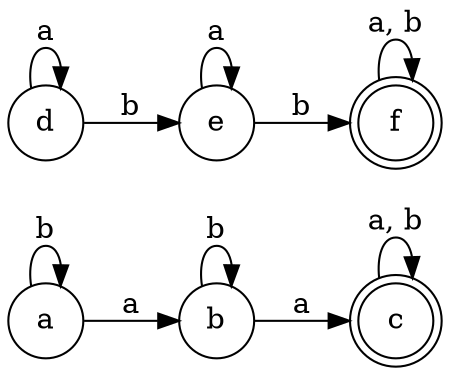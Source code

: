 digraph G {
    rankdir=LR;
  node [shape = doublecircle]; c, f;
  node [shape = circle];
  a -> b [label = "a"]
  a -> a [label = "b"]
  b -> b [label = "b"]
  b -> c [label = "a"]
  c -> c [label = "a, b"]
  d -> e [label = "b"]
  d -> d [label = "a"]
  e -> f [label = "b"]
  e -> e [label = "a"]
  f -> f [label = "a, b"]
  }
